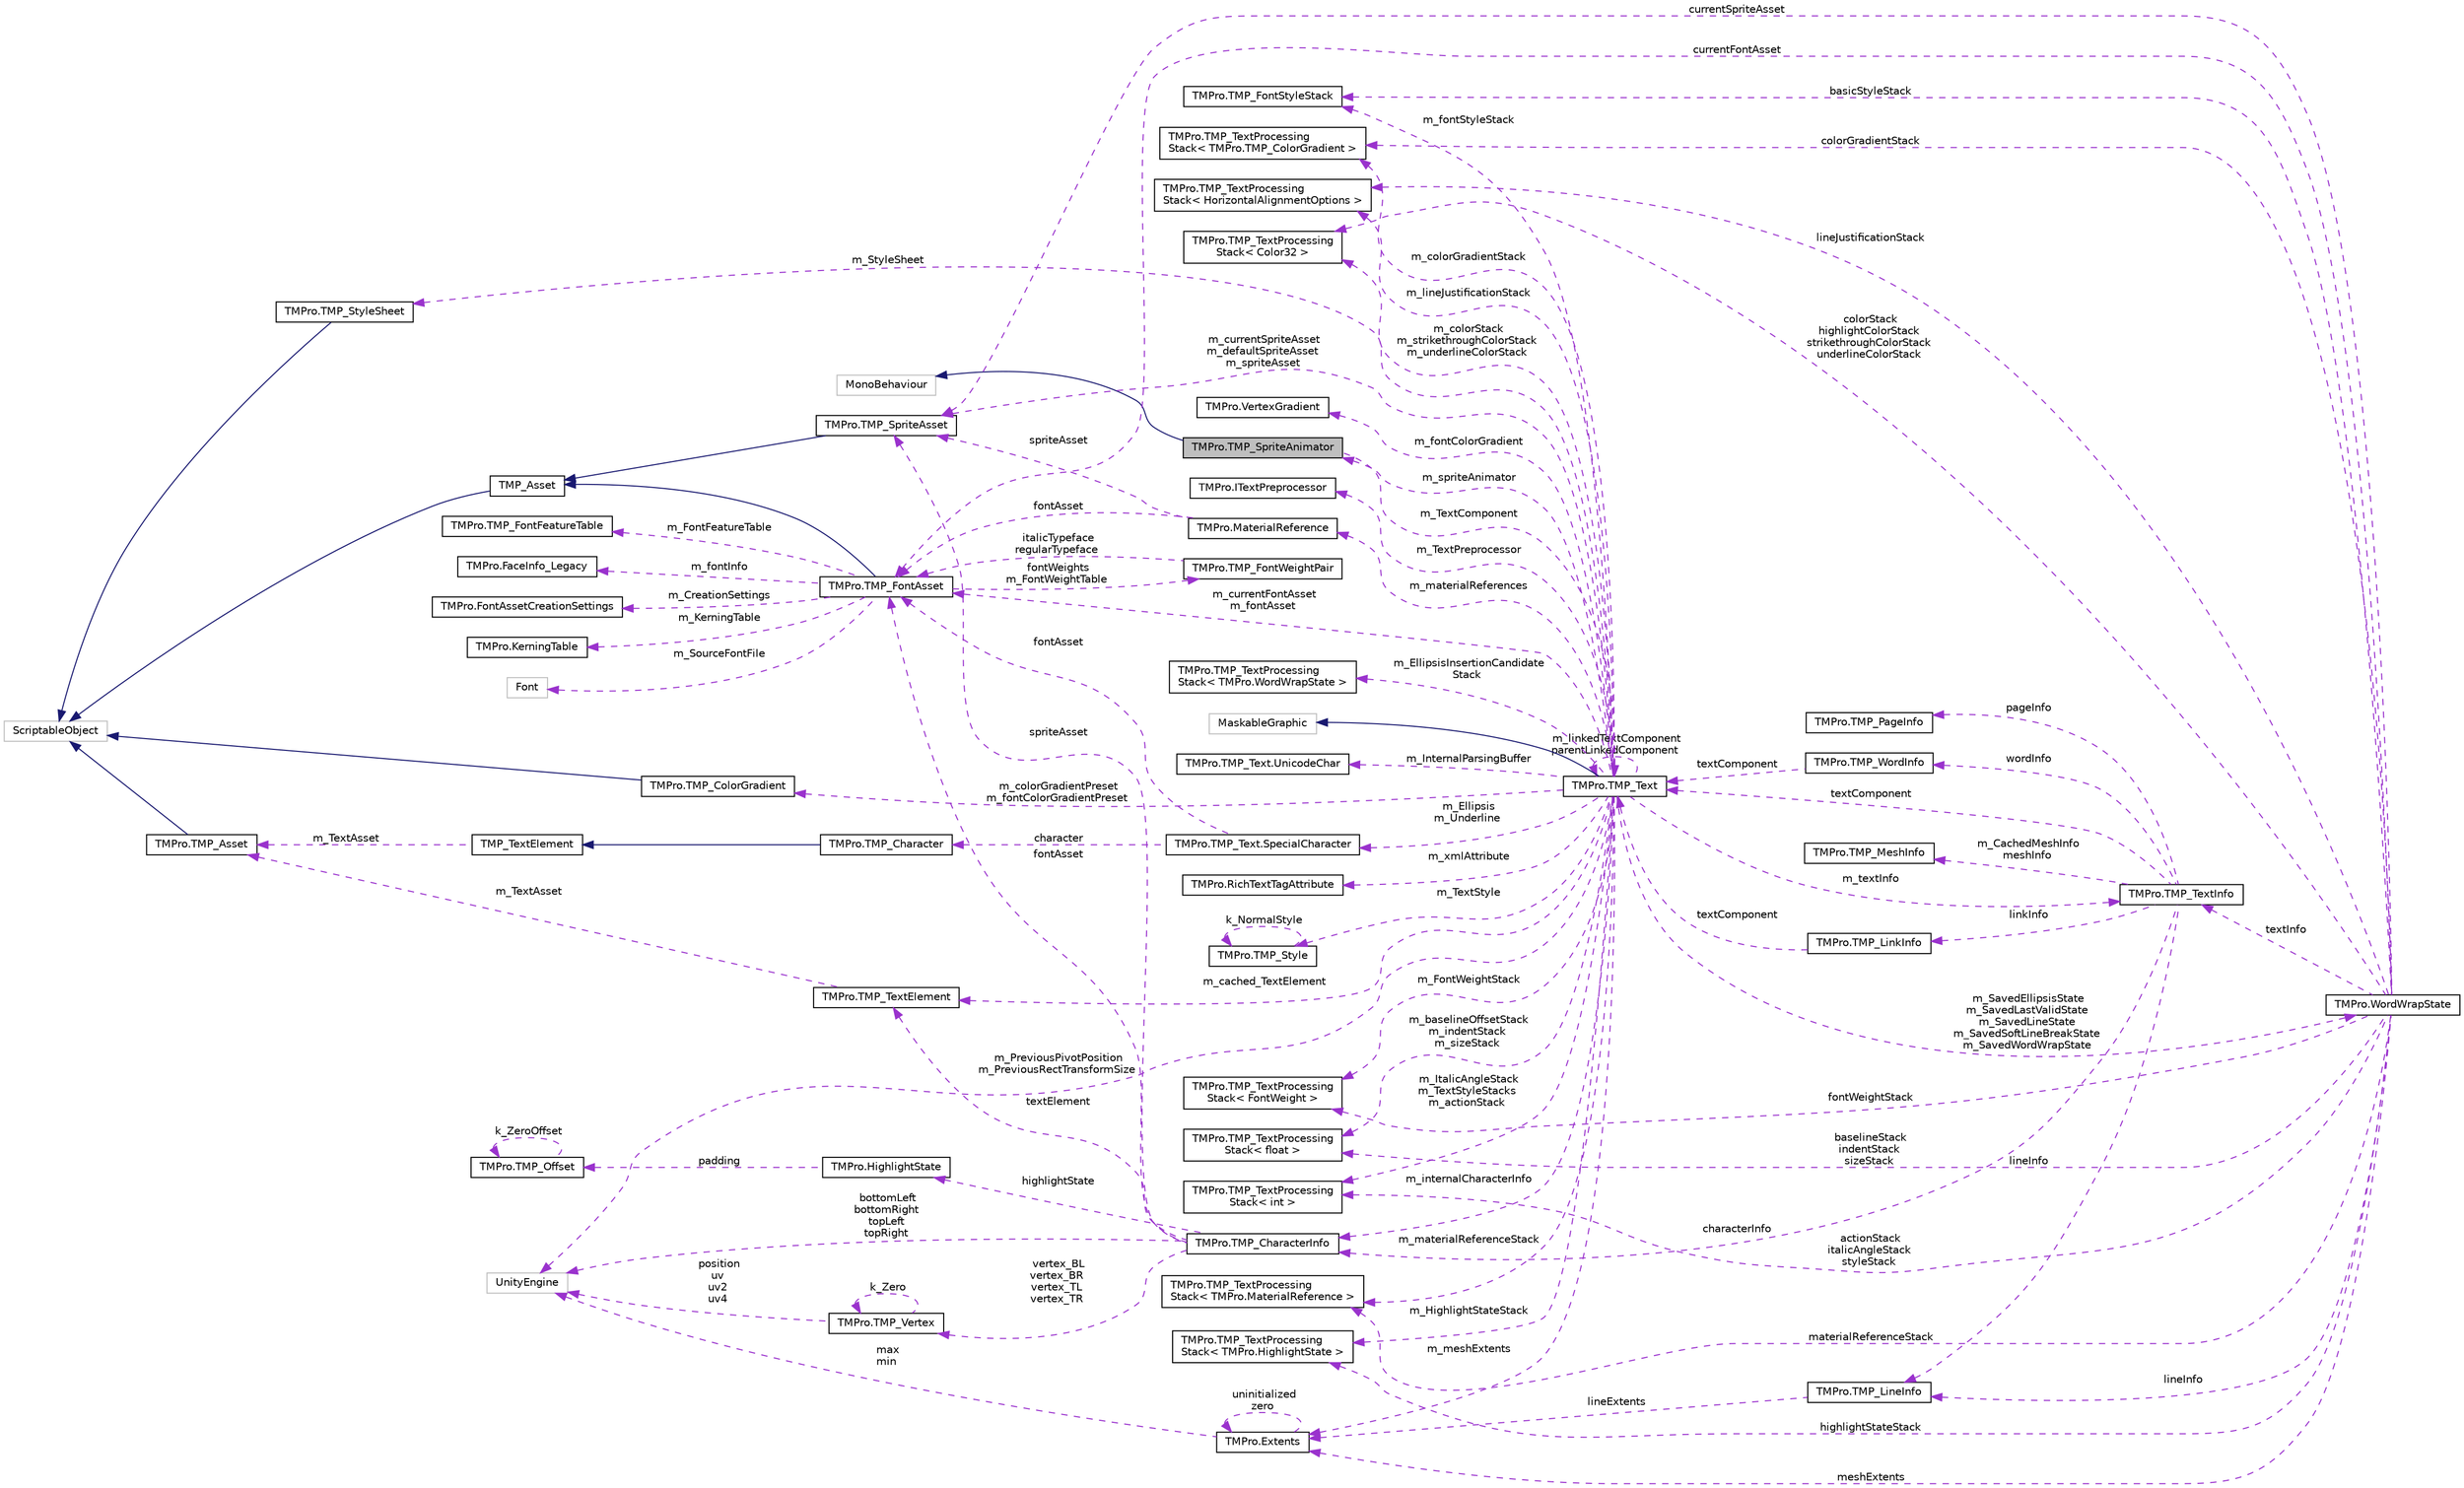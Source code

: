 digraph "TMPro.TMP_SpriteAnimator"
{
 // LATEX_PDF_SIZE
  edge [fontname="Helvetica",fontsize="10",labelfontname="Helvetica",labelfontsize="10"];
  node [fontname="Helvetica",fontsize="10",shape=record];
  rankdir="LR";
  Node1 [label="TMPro.TMP_SpriteAnimator",height=0.2,width=0.4,color="black", fillcolor="grey75", style="filled", fontcolor="black",tooltip=" "];
  Node2 -> Node1 [dir="back",color="midnightblue",fontsize="10",style="solid",fontname="Helvetica"];
  Node2 [label="MonoBehaviour",height=0.2,width=0.4,color="grey75", fillcolor="white", style="filled",tooltip=" "];
  Node3 -> Node1 [dir="back",color="darkorchid3",fontsize="10",style="dashed",label=" m_TextComponent" ,fontname="Helvetica"];
  Node3 [label="TMPro.TMP_Text",height=0.2,width=0.4,color="black", fillcolor="white", style="filled",URL="$class_t_m_pro_1_1_t_m_p___text.html",tooltip="Base class which contains common properties and functions shared between the TextMeshPro and TextMesh..."];
  Node4 -> Node3 [dir="back",color="midnightblue",fontsize="10",style="solid",fontname="Helvetica"];
  Node4 [label="MaskableGraphic",height=0.2,width=0.4,color="grey75", fillcolor="white", style="filled",tooltip=" "];
  Node5 -> Node3 [dir="back",color="darkorchid3",fontsize="10",style="dashed",label=" m_fontStyleStack" ,fontname="Helvetica"];
  Node5 [label="TMPro.TMP_FontStyleStack",height=0.2,width=0.4,color="black", fillcolor="white", style="filled",URL="$struct_t_m_pro_1_1_t_m_p___font_style_stack.html",tooltip="Structure used to track basic XML tags which are binary (on / off)"];
  Node6 -> Node3 [dir="back",color="darkorchid3",fontsize="10",style="dashed",label=" m_colorGradientStack" ,fontname="Helvetica"];
  Node6 [label="TMPro.TMP_TextProcessing\lStack\< TMPro.TMP_ColorGradient \>",height=0.2,width=0.4,color="black", fillcolor="white", style="filled",URL="$struct_t_m_pro_1_1_t_m_p___text_processing_stack.html",tooltip=" "];
  Node7 -> Node3 [dir="back",color="darkorchid3",fontsize="10",style="dashed",label=" m_InternalParsingBuffer" ,fontname="Helvetica"];
  Node7 [label="TMPro.TMP_Text.UnicodeChar",height=0.2,width=0.4,color="black", fillcolor="white", style="filled",URL="$struct_t_m_pro_1_1_t_m_p___text_1_1_unicode_char.html",tooltip=" "];
  Node8 -> Node3 [dir="back",color="darkorchid3",fontsize="10",style="dashed",label=" m_lineJustificationStack" ,fontname="Helvetica"];
  Node8 [label="TMPro.TMP_TextProcessing\lStack\< HorizontalAlignmentOptions \>",height=0.2,width=0.4,color="black", fillcolor="white", style="filled",URL="$struct_t_m_pro_1_1_t_m_p___text_processing_stack.html",tooltip=" "];
  Node9 -> Node3 [dir="back",color="darkorchid3",fontsize="10",style="dashed",label=" m_materialReferences" ,fontname="Helvetica"];
  Node9 [label="TMPro.MaterialReference",height=0.2,width=0.4,color="black", fillcolor="white", style="filled",URL="$struct_t_m_pro_1_1_material_reference.html",tooltip=" "];
  Node10 -> Node9 [dir="back",color="darkorchid3",fontsize="10",style="dashed",label=" fontAsset" ,fontname="Helvetica"];
  Node10 [label="TMPro.TMP_FontAsset",height=0.2,width=0.4,color="black", fillcolor="white", style="filled",URL="$class_t_m_pro_1_1_t_m_p___font_asset.html",tooltip=" "];
  Node11 -> Node10 [dir="back",color="midnightblue",fontsize="10",style="solid",fontname="Helvetica"];
  Node11 [label="TMP_Asset",height=0.2,width=0.4,color="black", fillcolor="white", style="filled",URL="$class_t_m_pro_1_1_t_m_p___asset.html",tooltip=" "];
  Node12 -> Node11 [dir="back",color="midnightblue",fontsize="10",style="solid",fontname="Helvetica"];
  Node12 [label="ScriptableObject",height=0.2,width=0.4,color="grey75", fillcolor="white", style="filled",tooltip=" "];
  Node13 -> Node10 [dir="back",color="darkorchid3",fontsize="10",style="dashed",label=" m_CreationSettings" ,fontname="Helvetica"];
  Node13 [label="TMPro.FontAssetCreationSettings",height=0.2,width=0.4,color="black", fillcolor="white", style="filled",URL="$struct_t_m_pro_1_1_font_asset_creation_settings.html",tooltip=" "];
  Node14 -> Node10 [dir="back",color="darkorchid3",fontsize="10",style="dashed",label=" m_KerningTable" ,fontname="Helvetica"];
  Node14 [label="TMPro.KerningTable",height=0.2,width=0.4,color="black", fillcolor="white", style="filled",URL="$class_t_m_pro_1_1_kerning_table.html",tooltip=" "];
  Node15 -> Node10 [dir="back",color="darkorchid3",fontsize="10",style="dashed",label=" fontWeights\nm_FontWeightTable" ,fontname="Helvetica"];
  Node15 [label="TMPro.TMP_FontWeightPair",height=0.2,width=0.4,color="black", fillcolor="white", style="filled",URL="$struct_t_m_pro_1_1_t_m_p___font_weight_pair.html",tooltip="Contains the font assets for the regular and italic styles associated with a given font weight."];
  Node10 -> Node15 [dir="back",color="darkorchid3",fontsize="10",style="dashed",label=" italicTypeface\nregularTypeface" ,fontname="Helvetica"];
  Node16 -> Node10 [dir="back",color="darkorchid3",fontsize="10",style="dashed",label=" m_SourceFontFile" ,fontname="Helvetica"];
  Node16 [label="Font",height=0.2,width=0.4,color="grey75", fillcolor="white", style="filled",tooltip=" "];
  Node17 -> Node10 [dir="back",color="darkorchid3",fontsize="10",style="dashed",label=" m_FontFeatureTable" ,fontname="Helvetica"];
  Node17 [label="TMPro.TMP_FontFeatureTable",height=0.2,width=0.4,color="black", fillcolor="white", style="filled",URL="$class_t_m_pro_1_1_t_m_p___font_feature_table.html",tooltip="Table that contains the various font features available for the given font asset."];
  Node18 -> Node10 [dir="back",color="darkorchid3",fontsize="10",style="dashed",label=" m_fontInfo" ,fontname="Helvetica"];
  Node18 [label="TMPro.FaceInfo_Legacy",height=0.2,width=0.4,color="black", fillcolor="white", style="filled",URL="$class_t_m_pro_1_1_face_info___legacy.html",tooltip="Class that contains the basic information about the font."];
  Node19 -> Node9 [dir="back",color="darkorchid3",fontsize="10",style="dashed",label=" spriteAsset" ,fontname="Helvetica"];
  Node19 [label="TMPro.TMP_SpriteAsset",height=0.2,width=0.4,color="black", fillcolor="white", style="filled",URL="$class_t_m_pro_1_1_t_m_p___sprite_asset.html",tooltip=" "];
  Node11 -> Node19 [dir="back",color="midnightblue",fontsize="10",style="solid",fontname="Helvetica"];
  Node20 -> Node3 [dir="back",color="darkorchid3",fontsize="10",style="dashed",label=" m_textInfo" ,fontname="Helvetica"];
  Node20 [label="TMPro.TMP_TextInfo",height=0.2,width=0.4,color="black", fillcolor="white", style="filled",URL="$class_t_m_pro_1_1_t_m_p___text_info.html",tooltip="Class which contains information about every element contained within the text object."];
  Node21 -> Node20 [dir="back",color="darkorchid3",fontsize="10",style="dashed",label=" linkInfo" ,fontname="Helvetica"];
  Node21 [label="TMPro.TMP_LinkInfo",height=0.2,width=0.4,color="black", fillcolor="white", style="filled",URL="$struct_t_m_pro_1_1_t_m_p___link_info.html",tooltip="Structure containing information about individual links contained in the text object."];
  Node3 -> Node21 [dir="back",color="darkorchid3",fontsize="10",style="dashed",label=" textComponent" ,fontname="Helvetica"];
  Node22 -> Node20 [dir="back",color="darkorchid3",fontsize="10",style="dashed",label=" pageInfo" ,fontname="Helvetica"];
  Node22 [label="TMPro.TMP_PageInfo",height=0.2,width=0.4,color="black", fillcolor="white", style="filled",URL="$struct_t_m_pro_1_1_t_m_p___page_info.html",tooltip=" "];
  Node23 -> Node20 [dir="back",color="darkorchid3",fontsize="10",style="dashed",label=" lineInfo" ,fontname="Helvetica"];
  Node23 [label="TMPro.TMP_LineInfo",height=0.2,width=0.4,color="black", fillcolor="white", style="filled",URL="$struct_t_m_pro_1_1_t_m_p___line_info.html",tooltip="Structure which contains information about the individual lines of text."];
  Node24 -> Node23 [dir="back",color="darkorchid3",fontsize="10",style="dashed",label=" lineExtents" ,fontname="Helvetica"];
  Node24 [label="TMPro.Extents",height=0.2,width=0.4,color="black", fillcolor="white", style="filled",URL="$struct_t_m_pro_1_1_extents.html",tooltip=" "];
  Node24 -> Node24 [dir="back",color="darkorchid3",fontsize="10",style="dashed",label=" uninitialized\nzero" ,fontname="Helvetica"];
  Node25 -> Node24 [dir="back",color="darkorchid3",fontsize="10",style="dashed",label=" max\nmin" ,fontname="Helvetica"];
  Node25 [label="UnityEngine",height=0.2,width=0.4,color="grey75", fillcolor="white", style="filled",tooltip=" "];
  Node3 -> Node20 [dir="back",color="darkorchid3",fontsize="10",style="dashed",label=" textComponent" ,fontname="Helvetica"];
  Node26 -> Node20 [dir="back",color="darkorchid3",fontsize="10",style="dashed",label=" m_CachedMeshInfo\nmeshInfo" ,fontname="Helvetica"];
  Node26 [label="TMPro.TMP_MeshInfo",height=0.2,width=0.4,color="black", fillcolor="white", style="filled",URL="$struct_t_m_pro_1_1_t_m_p___mesh_info.html",tooltip="Structure which contains the vertex attributes (geometry) of the text object."];
  Node27 -> Node20 [dir="back",color="darkorchid3",fontsize="10",style="dashed",label=" wordInfo" ,fontname="Helvetica"];
  Node27 [label="TMPro.TMP_WordInfo",height=0.2,width=0.4,color="black", fillcolor="white", style="filled",URL="$struct_t_m_pro_1_1_t_m_p___word_info.html",tooltip="Structure containing information about the individual words contained in the text object."];
  Node3 -> Node27 [dir="back",color="darkorchid3",fontsize="10",style="dashed",label=" textComponent" ,fontname="Helvetica"];
  Node28 -> Node20 [dir="back",color="darkorchid3",fontsize="10",style="dashed",label=" characterInfo" ,fontname="Helvetica"];
  Node28 [label="TMPro.TMP_CharacterInfo",height=0.2,width=0.4,color="black", fillcolor="white", style="filled",URL="$struct_t_m_pro_1_1_t_m_p___character_info.html",tooltip="Structure containing information about individual text elements (character or sprites)."];
  Node10 -> Node28 [dir="back",color="darkorchid3",fontsize="10",style="dashed",label=" fontAsset" ,fontname="Helvetica"];
  Node25 -> Node28 [dir="back",color="darkorchid3",fontsize="10",style="dashed",label=" bottomLeft\nbottomRight\ntopLeft\ntopRight" ,fontname="Helvetica"];
  Node29 -> Node28 [dir="back",color="darkorchid3",fontsize="10",style="dashed",label=" highlightState" ,fontname="Helvetica"];
  Node29 [label="TMPro.HighlightState",height=0.2,width=0.4,color="black", fillcolor="white", style="filled",URL="$struct_t_m_pro_1_1_highlight_state.html",tooltip=" "];
  Node30 -> Node29 [dir="back",color="darkorchid3",fontsize="10",style="dashed",label=" padding" ,fontname="Helvetica"];
  Node30 [label="TMPro.TMP_Offset",height=0.2,width=0.4,color="black", fillcolor="white", style="filled",URL="$struct_t_m_pro_1_1_t_m_p___offset.html",tooltip=" "];
  Node30 -> Node30 [dir="back",color="darkorchid3",fontsize="10",style="dashed",label=" k_ZeroOffset" ,fontname="Helvetica"];
  Node31 -> Node28 [dir="back",color="darkorchid3",fontsize="10",style="dashed",label=" vertex_BL\nvertex_BR\nvertex_TL\nvertex_TR" ,fontname="Helvetica"];
  Node31 [label="TMPro.TMP_Vertex",height=0.2,width=0.4,color="black", fillcolor="white", style="filled",URL="$struct_t_m_pro_1_1_t_m_p___vertex.html",tooltip=" "];
  Node25 -> Node31 [dir="back",color="darkorchid3",fontsize="10",style="dashed",label=" position\nuv\nuv2\nuv4" ,fontname="Helvetica"];
  Node31 -> Node31 [dir="back",color="darkorchid3",fontsize="10",style="dashed",label=" k_Zero" ,fontname="Helvetica"];
  Node19 -> Node28 [dir="back",color="darkorchid3",fontsize="10",style="dashed",label=" spriteAsset" ,fontname="Helvetica"];
  Node32 -> Node28 [dir="back",color="darkorchid3",fontsize="10",style="dashed",label=" textElement" ,fontname="Helvetica"];
  Node32 [label="TMPro.TMP_TextElement",height=0.2,width=0.4,color="black", fillcolor="white", style="filled",URL="$class_t_m_pro_1_1_t_m_p___text_element.html",tooltip="Base class for all text elements like Character and SpriteCharacter."];
  Node33 -> Node32 [dir="back",color="darkorchid3",fontsize="10",style="dashed",label=" m_TextAsset" ,fontname="Helvetica"];
  Node33 [label="TMPro.TMP_Asset",height=0.2,width=0.4,color="black", fillcolor="white", style="filled",URL="$class_t_m_pro_1_1_t_m_p___asset.html",tooltip=" "];
  Node12 -> Node33 [dir="back",color="midnightblue",fontsize="10",style="solid",fontname="Helvetica"];
  Node24 -> Node3 [dir="back",color="darkorchid3",fontsize="10",style="dashed",label=" m_meshExtents" ,fontname="Helvetica"];
  Node10 -> Node3 [dir="back",color="darkorchid3",fontsize="10",style="dashed",label=" m_currentFontAsset\nm_fontAsset" ,fontname="Helvetica"];
  Node25 -> Node3 [dir="back",color="darkorchid3",fontsize="10",style="dashed",label=" m_PreviousPivotPosition\nm_PreviousRectTransformSize" ,fontname="Helvetica"];
  Node34 -> Node3 [dir="back",color="darkorchid3",fontsize="10",style="dashed",label=" m_StyleSheet" ,fontname="Helvetica"];
  Node34 [label="TMPro.TMP_StyleSheet",height=0.2,width=0.4,color="black", fillcolor="white", style="filled",URL="$class_t_m_pro_1_1_t_m_p___style_sheet.html",tooltip=" "];
  Node12 -> Node34 [dir="back",color="midnightblue",fontsize="10",style="solid",fontname="Helvetica"];
  Node35 -> Node3 [dir="back",color="darkorchid3",fontsize="10",style="dashed",label=" m_fontColorGradient" ,fontname="Helvetica"];
  Node35 [label="TMPro.VertexGradient",height=0.2,width=0.4,color="black", fillcolor="white", style="filled",URL="$struct_t_m_pro_1_1_vertex_gradient.html",tooltip="TMP custom data type to represent 32 bit characters."];
  Node36 -> Node3 [dir="back",color="darkorchid3",fontsize="10",style="dashed",label=" m_Ellipsis\nm_Underline" ,fontname="Helvetica"];
  Node36 [label="TMPro.TMP_Text.SpecialCharacter",height=0.2,width=0.4,color="black", fillcolor="white", style="filled",URL="$struct_t_m_pro_1_1_t_m_p___text_1_1_special_character.html",tooltip=" "];
  Node10 -> Node36 [dir="back",color="darkorchid3",fontsize="10",style="dashed",label=" fontAsset" ,fontname="Helvetica"];
  Node37 -> Node36 [dir="back",color="darkorchid3",fontsize="10",style="dashed",label=" character" ,fontname="Helvetica"];
  Node37 [label="TMPro.TMP_Character",height=0.2,width=0.4,color="black", fillcolor="white", style="filled",URL="$class_t_m_pro_1_1_t_m_p___character.html",tooltip="A basic element of text."];
  Node38 -> Node37 [dir="back",color="midnightblue",fontsize="10",style="solid",fontname="Helvetica"];
  Node38 [label="TMP_TextElement",height=0.2,width=0.4,color="black", fillcolor="white", style="filled",URL="$class_t_m_pro_1_1_t_m_p___text_element.html",tooltip="Base class for all text elements like Character and SpriteCharacter."];
  Node33 -> Node38 [dir="back",color="darkorchid3",fontsize="10",style="dashed",label=" m_TextAsset" ,fontname="Helvetica"];
  Node3 -> Node3 [dir="back",color="darkorchid3",fontsize="10",style="dashed",label=" m_linkedTextComponent\nparentLinkedComponent" ,fontname="Helvetica"];
  Node39 -> Node3 [dir="back",color="darkorchid3",fontsize="10",style="dashed",label=" m_TextPreprocessor" ,fontname="Helvetica"];
  Node39 [label="TMPro.ITextPreprocessor",height=0.2,width=0.4,color="black", fillcolor="white", style="filled",URL="$interface_t_m_pro_1_1_i_text_preprocessor.html",tooltip="Interface used for preprocessing and shaping of text."];
  Node40 -> Node3 [dir="back",color="darkorchid3",fontsize="10",style="dashed",label=" m_colorStack\nm_strikethroughColorStack\nm_underlineColorStack" ,fontname="Helvetica"];
  Node40 [label="TMPro.TMP_TextProcessing\lStack\< Color32 \>",height=0.2,width=0.4,color="black", fillcolor="white", style="filled",URL="$struct_t_m_pro_1_1_t_m_p___text_processing_stack.html",tooltip=" "];
  Node41 -> Node3 [dir="back",color="darkorchid3",fontsize="10",style="dashed",label=" m_colorGradientPreset\nm_fontColorGradientPreset" ,fontname="Helvetica"];
  Node41 [label="TMPro.TMP_ColorGradient",height=0.2,width=0.4,color="black", fillcolor="white", style="filled",URL="$class_t_m_pro_1_1_t_m_p___color_gradient.html",tooltip=" "];
  Node12 -> Node41 [dir="back",color="midnightblue",fontsize="10",style="solid",fontname="Helvetica"];
  Node1 -> Node3 [dir="back",color="darkorchid3",fontsize="10",style="dashed",label=" m_spriteAnimator" ,fontname="Helvetica"];
  Node42 -> Node3 [dir="back",color="darkorchid3",fontsize="10",style="dashed",label=" m_FontWeightStack" ,fontname="Helvetica"];
  Node42 [label="TMPro.TMP_TextProcessing\lStack\< FontWeight \>",height=0.2,width=0.4,color="black", fillcolor="white", style="filled",URL="$struct_t_m_pro_1_1_t_m_p___text_processing_stack.html",tooltip=" "];
  Node43 -> Node3 [dir="back",color="darkorchid3",fontsize="10",style="dashed",label=" m_baselineOffsetStack\nm_indentStack\nm_sizeStack" ,fontname="Helvetica"];
  Node43 [label="TMPro.TMP_TextProcessing\lStack\< float \>",height=0.2,width=0.4,color="black", fillcolor="white", style="filled",URL="$struct_t_m_pro_1_1_t_m_p___text_processing_stack.html",tooltip=" "];
  Node44 -> Node3 [dir="back",color="darkorchid3",fontsize="10",style="dashed",label=" m_ItalicAngleStack\nm_TextStyleStacks\nm_actionStack" ,fontname="Helvetica"];
  Node44 [label="TMPro.TMP_TextProcessing\lStack\< int \>",height=0.2,width=0.4,color="black", fillcolor="white", style="filled",URL="$struct_t_m_pro_1_1_t_m_p___text_processing_stack.html",tooltip=" "];
  Node45 -> Node3 [dir="back",color="darkorchid3",fontsize="10",style="dashed",label=" m_SavedEllipsisState\nm_SavedLastValidState\nm_SavedLineState\nm_SavedSoftLineBreakState\nm_SavedWordWrapState" ,fontname="Helvetica"];
  Node45 [label="TMPro.WordWrapState",height=0.2,width=0.4,color="black", fillcolor="white", style="filled",URL="$struct_t_m_pro_1_1_word_wrap_state.html",tooltip=" "];
  Node5 -> Node45 [dir="back",color="darkorchid3",fontsize="10",style="dashed",label=" basicStyleStack" ,fontname="Helvetica"];
  Node8 -> Node45 [dir="back",color="darkorchid3",fontsize="10",style="dashed",label=" lineJustificationStack" ,fontname="Helvetica"];
  Node6 -> Node45 [dir="back",color="darkorchid3",fontsize="10",style="dashed",label=" colorGradientStack" ,fontname="Helvetica"];
  Node23 -> Node45 [dir="back",color="darkorchid3",fontsize="10",style="dashed",label=" lineInfo" ,fontname="Helvetica"];
  Node20 -> Node45 [dir="back",color="darkorchid3",fontsize="10",style="dashed",label=" textInfo" ,fontname="Helvetica"];
  Node24 -> Node45 [dir="back",color="darkorchid3",fontsize="10",style="dashed",label=" meshExtents" ,fontname="Helvetica"];
  Node10 -> Node45 [dir="back",color="darkorchid3",fontsize="10",style="dashed",label=" currentFontAsset" ,fontname="Helvetica"];
  Node40 -> Node45 [dir="back",color="darkorchid3",fontsize="10",style="dashed",label=" colorStack\nhighlightColorStack\nstrikethroughColorStack\nunderlineColorStack" ,fontname="Helvetica"];
  Node42 -> Node45 [dir="back",color="darkorchid3",fontsize="10",style="dashed",label=" fontWeightStack" ,fontname="Helvetica"];
  Node43 -> Node45 [dir="back",color="darkorchid3",fontsize="10",style="dashed",label=" baselineStack\nindentStack\nsizeStack" ,fontname="Helvetica"];
  Node46 -> Node45 [dir="back",color="darkorchid3",fontsize="10",style="dashed",label=" materialReferenceStack" ,fontname="Helvetica"];
  Node46 [label="TMPro.TMP_TextProcessing\lStack\< TMPro.MaterialReference \>",height=0.2,width=0.4,color="black", fillcolor="white", style="filled",URL="$struct_t_m_pro_1_1_t_m_p___text_processing_stack.html",tooltip=" "];
  Node44 -> Node45 [dir="back",color="darkorchid3",fontsize="10",style="dashed",label=" actionStack\nitalicAngleStack\nstyleStack" ,fontname="Helvetica"];
  Node47 -> Node45 [dir="back",color="darkorchid3",fontsize="10",style="dashed",label=" highlightStateStack" ,fontname="Helvetica"];
  Node47 [label="TMPro.TMP_TextProcessing\lStack\< TMPro.HighlightState \>",height=0.2,width=0.4,color="black", fillcolor="white", style="filled",URL="$struct_t_m_pro_1_1_t_m_p___text_processing_stack.html",tooltip=" "];
  Node19 -> Node45 [dir="back",color="darkorchid3",fontsize="10",style="dashed",label=" currentSpriteAsset" ,fontname="Helvetica"];
  Node46 -> Node3 [dir="back",color="darkorchid3",fontsize="10",style="dashed",label=" m_materialReferenceStack" ,fontname="Helvetica"];
  Node47 -> Node3 [dir="back",color="darkorchid3",fontsize="10",style="dashed",label=" m_HighlightStateStack" ,fontname="Helvetica"];
  Node48 -> Node3 [dir="back",color="darkorchid3",fontsize="10",style="dashed",label=" m_EllipsisInsertionCandidate\lStack" ,fontname="Helvetica"];
  Node48 [label="TMPro.TMP_TextProcessing\lStack\< TMPro.WordWrapState \>",height=0.2,width=0.4,color="black", fillcolor="white", style="filled",URL="$struct_t_m_pro_1_1_t_m_p___text_processing_stack.html",tooltip=" "];
  Node49 -> Node3 [dir="back",color="darkorchid3",fontsize="10",style="dashed",label=" m_xmlAttribute" ,fontname="Helvetica"];
  Node49 [label="TMPro.RichTextTagAttribute",height=0.2,width=0.4,color="black", fillcolor="white", style="filled",URL="$struct_t_m_pro_1_1_rich_text_tag_attribute.html",tooltip=" "];
  Node28 -> Node3 [dir="back",color="darkorchid3",fontsize="10",style="dashed",label=" m_internalCharacterInfo" ,fontname="Helvetica"];
  Node32 -> Node3 [dir="back",color="darkorchid3",fontsize="10",style="dashed",label=" m_cached_TextElement" ,fontname="Helvetica"];
  Node50 -> Node3 [dir="back",color="darkorchid3",fontsize="10",style="dashed",label=" m_TextStyle" ,fontname="Helvetica"];
  Node50 [label="TMPro.TMP_Style",height=0.2,width=0.4,color="black", fillcolor="white", style="filled",URL="$class_t_m_pro_1_1_t_m_p___style.html",tooltip=" "];
  Node50 -> Node50 [dir="back",color="darkorchid3",fontsize="10",style="dashed",label=" k_NormalStyle" ,fontname="Helvetica"];
  Node19 -> Node3 [dir="back",color="darkorchid3",fontsize="10",style="dashed",label=" m_currentSpriteAsset\nm_defaultSpriteAsset\nm_spriteAsset" ,fontname="Helvetica"];
}
